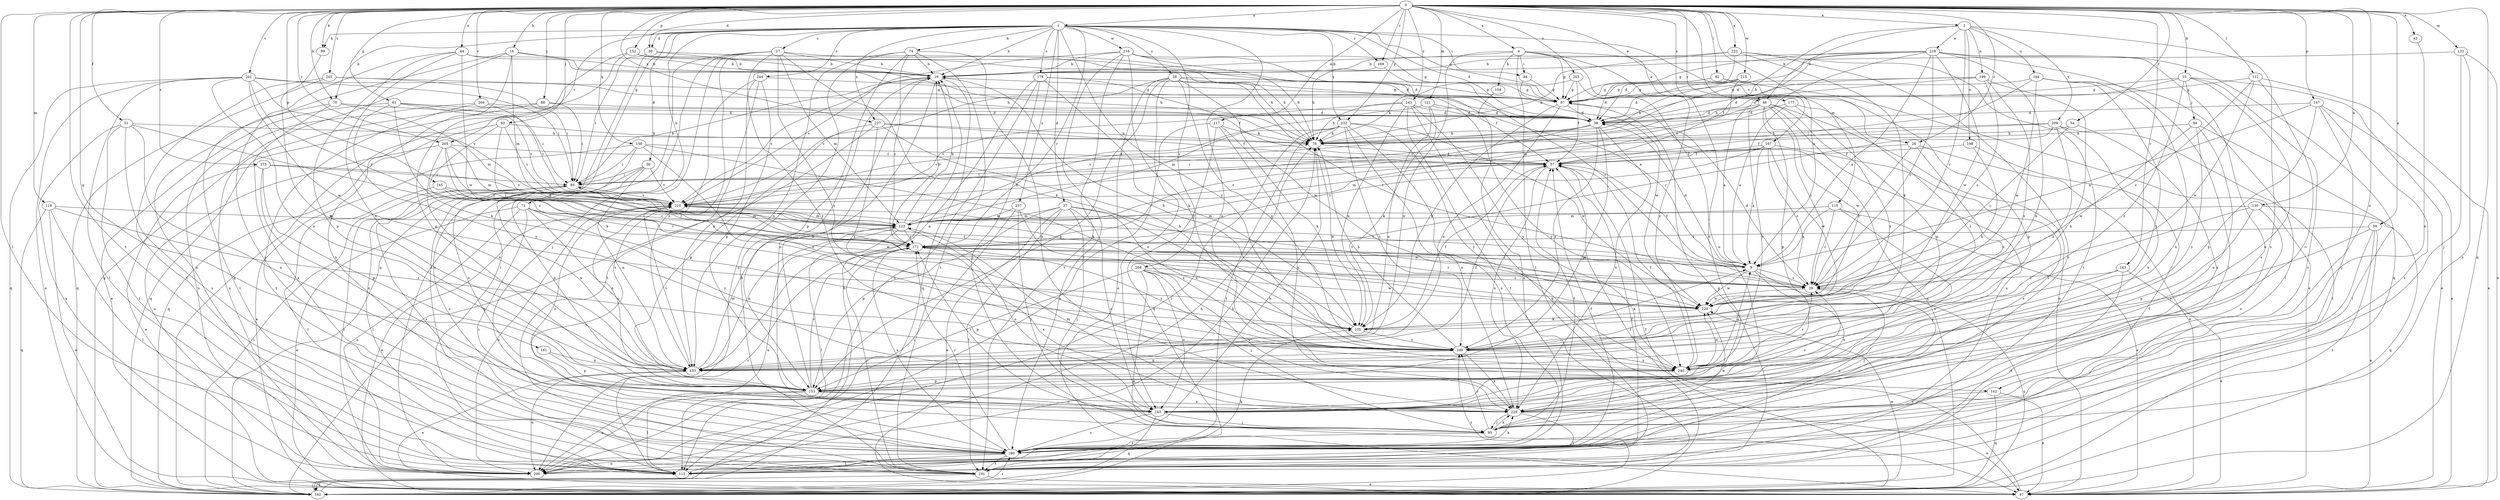 strict digraph  {
0;
1;
2;
4;
9;
15;
16;
19;
26;
27;
28;
29;
30;
36;
37;
38;
39;
43;
44;
46;
47;
51;
54;
57;
61;
67;
70;
71;
74;
76;
82;
84;
85;
88;
93;
94;
95;
99;
104;
105;
112;
113;
115;
116;
117;
121;
122;
123;
130;
133;
142;
143;
145;
147;
152;
153;
156;
161;
162;
163;
167;
169;
171;
175;
177;
178;
180;
191;
194;
198;
199;
200;
201;
202;
203;
204;
205;
208;
209;
210;
215;
216;
218;
220;
222;
227;
229;
232;
237;
240;
243;
244;
249;
0 -> 1  [label=a];
0 -> 2  [label=a];
0 -> 4  [label=a];
0 -> 9  [label=a];
0 -> 15  [label=b];
0 -> 16  [label=b];
0 -> 26  [label=c];
0 -> 30  [label=d];
0 -> 39  [label=e];
0 -> 43  [label=e];
0 -> 44  [label=e];
0 -> 46  [label=e];
0 -> 51  [label=f];
0 -> 54  [label=f];
0 -> 61  [label=g];
0 -> 70  [label=h];
0 -> 82  [label=i];
0 -> 88  [label=j];
0 -> 93  [label=j];
0 -> 99  [label=k];
0 -> 112  [label=l];
0 -> 113  [label=l];
0 -> 115  [label=m];
0 -> 116  [label=m];
0 -> 117  [label=m];
0 -> 121  [label=m];
0 -> 122  [label=m];
0 -> 130  [label=n];
0 -> 142  [label=o];
0 -> 145  [label=p];
0 -> 147  [label=p];
0 -> 152  [label=p];
0 -> 156  [label=q];
0 -> 161  [label=q];
0 -> 162  [label=q];
0 -> 163  [label=r];
0 -> 167  [label=r];
0 -> 169  [label=r];
0 -> 175  [label=s];
0 -> 177  [label=s];
0 -> 191  [label=t];
0 -> 201  [label=v];
0 -> 202  [label=v];
0 -> 203  [label=v];
0 -> 204  [label=v];
0 -> 205  [label=v];
0 -> 215  [label=w];
0 -> 222  [label=x];
0 -> 227  [label=x];
0 -> 232  [label=y];
0 -> 243  [label=z];
1 -> 19  [label=b];
1 -> 26  [label=c];
1 -> 27  [label=c];
1 -> 28  [label=c];
1 -> 30  [label=d];
1 -> 36  [label=d];
1 -> 37  [label=d];
1 -> 38  [label=d];
1 -> 67  [label=g];
1 -> 70  [label=h];
1 -> 71  [label=h];
1 -> 74  [label=h];
1 -> 84  [label=i];
1 -> 99  [label=k];
1 -> 142  [label=o];
1 -> 162  [label=q];
1 -> 169  [label=r];
1 -> 171  [label=r];
1 -> 178  [label=s];
1 -> 205  [label=v];
1 -> 208  [label=v];
1 -> 216  [label=w];
1 -> 227  [label=x];
1 -> 232  [label=y];
1 -> 237  [label=y];
1 -> 244  [label=z];
1 -> 249  [label=z];
2 -> 29  [label=c];
2 -> 46  [label=e];
2 -> 76  [label=h];
2 -> 180  [label=s];
2 -> 194  [label=u];
2 -> 198  [label=u];
2 -> 199  [label=u];
2 -> 209  [label=v];
2 -> 218  [label=w];
4 -> 19  [label=b];
4 -> 46  [label=e];
4 -> 67  [label=g];
4 -> 84  [label=i];
4 -> 104  [label=k];
4 -> 113  [label=l];
4 -> 133  [label=n];
4 -> 143  [label=o];
4 -> 240  [label=y];
9 -> 29  [label=c];
9 -> 38  [label=d];
9 -> 57  [label=f];
9 -> 171  [label=r];
9 -> 200  [label=u];
9 -> 210  [label=v];
9 -> 220  [label=w];
9 -> 229  [label=x];
15 -> 38  [label=d];
15 -> 47  [label=e];
15 -> 67  [label=g];
15 -> 94  [label=j];
15 -> 143  [label=o];
15 -> 180  [label=s];
15 -> 249  [label=z];
16 -> 19  [label=b];
16 -> 76  [label=h];
16 -> 123  [label=m];
16 -> 162  [label=q];
16 -> 180  [label=s];
16 -> 200  [label=u];
19 -> 67  [label=g];
19 -> 143  [label=o];
19 -> 162  [label=q];
19 -> 210  [label=v];
26 -> 29  [label=c];
26 -> 47  [label=e];
26 -> 57  [label=f];
26 -> 249  [label=z];
27 -> 19  [label=b];
27 -> 76  [label=h];
27 -> 95  [label=j];
27 -> 105  [label=k];
27 -> 113  [label=l];
27 -> 123  [label=m];
27 -> 133  [label=n];
27 -> 200  [label=u];
27 -> 240  [label=y];
27 -> 249  [label=z];
28 -> 29  [label=c];
28 -> 47  [label=e];
28 -> 57  [label=f];
28 -> 67  [label=g];
28 -> 143  [label=o];
28 -> 153  [label=p];
28 -> 210  [label=v];
28 -> 220  [label=w];
28 -> 249  [label=z];
29 -> 38  [label=d];
29 -> 85  [label=i];
29 -> 95  [label=j];
29 -> 171  [label=r];
29 -> 210  [label=v];
29 -> 220  [label=w];
30 -> 19  [label=b];
30 -> 76  [label=h];
30 -> 85  [label=i];
30 -> 191  [label=t];
36 -> 85  [label=i];
36 -> 133  [label=n];
36 -> 153  [label=p];
36 -> 180  [label=s];
36 -> 210  [label=v];
37 -> 47  [label=e];
37 -> 95  [label=j];
37 -> 123  [label=m];
37 -> 143  [label=o];
37 -> 153  [label=p];
37 -> 191  [label=t];
37 -> 220  [label=w];
37 -> 249  [label=z];
38 -> 76  [label=h];
38 -> 153  [label=p];
38 -> 171  [label=r];
38 -> 210  [label=v];
38 -> 229  [label=x];
38 -> 249  [label=z];
39 -> 47  [label=e];
39 -> 95  [label=j];
39 -> 171  [label=r];
39 -> 191  [label=t];
39 -> 240  [label=y];
43 -> 229  [label=x];
44 -> 19  [label=b];
44 -> 76  [label=h];
44 -> 133  [label=n];
44 -> 153  [label=p];
44 -> 180  [label=s];
44 -> 220  [label=w];
46 -> 9  [label=a];
46 -> 29  [label=c];
46 -> 38  [label=d];
46 -> 47  [label=e];
46 -> 153  [label=p];
46 -> 200  [label=u];
46 -> 210  [label=v];
46 -> 220  [label=w];
46 -> 240  [label=y];
46 -> 249  [label=z];
47 -> 57  [label=f];
51 -> 29  [label=c];
51 -> 76  [label=h];
51 -> 113  [label=l];
51 -> 180  [label=s];
51 -> 200  [label=u];
51 -> 229  [label=x];
54 -> 29  [label=c];
54 -> 76  [label=h];
54 -> 229  [label=x];
57 -> 85  [label=i];
57 -> 229  [label=x];
61 -> 38  [label=d];
61 -> 47  [label=e];
61 -> 85  [label=i];
61 -> 105  [label=k];
61 -> 210  [label=v];
61 -> 240  [label=y];
67 -> 38  [label=d];
67 -> 105  [label=k];
67 -> 133  [label=n];
67 -> 162  [label=q];
70 -> 38  [label=d];
70 -> 113  [label=l];
70 -> 123  [label=m];
70 -> 180  [label=s];
71 -> 47  [label=e];
71 -> 123  [label=m];
71 -> 133  [label=n];
71 -> 171  [label=r];
71 -> 180  [label=s];
71 -> 200  [label=u];
71 -> 240  [label=y];
74 -> 19  [label=b];
74 -> 133  [label=n];
74 -> 153  [label=p];
74 -> 171  [label=r];
74 -> 191  [label=t];
74 -> 200  [label=u];
74 -> 229  [label=x];
76 -> 57  [label=f];
76 -> 105  [label=k];
82 -> 38  [label=d];
82 -> 47  [label=e];
82 -> 67  [label=g];
82 -> 153  [label=p];
84 -> 67  [label=g];
84 -> 220  [label=w];
85 -> 19  [label=b];
85 -> 113  [label=l];
85 -> 133  [label=n];
85 -> 180  [label=s];
85 -> 210  [label=v];
88 -> 38  [label=d];
88 -> 85  [label=i];
88 -> 162  [label=q];
88 -> 200  [label=u];
93 -> 9  [label=a];
93 -> 76  [label=h];
93 -> 105  [label=k];
93 -> 162  [label=q];
93 -> 210  [label=v];
94 -> 76  [label=h];
94 -> 113  [label=l];
94 -> 143  [label=o];
94 -> 220  [label=w];
94 -> 240  [label=y];
95 -> 57  [label=f];
95 -> 180  [label=s];
95 -> 220  [label=w];
95 -> 229  [label=x];
95 -> 249  [label=z];
99 -> 133  [label=n];
104 -> 200  [label=u];
105 -> 19  [label=b];
105 -> 57  [label=f];
105 -> 249  [label=z];
112 -> 29  [label=c];
112 -> 47  [label=e];
112 -> 67  [label=g];
112 -> 143  [label=o];
112 -> 220  [label=w];
113 -> 76  [label=h];
113 -> 105  [label=k];
113 -> 171  [label=r];
115 -> 9  [label=a];
115 -> 29  [label=c];
115 -> 47  [label=e];
115 -> 123  [label=m];
115 -> 229  [label=x];
116 -> 47  [label=e];
116 -> 113  [label=l];
116 -> 123  [label=m];
116 -> 162  [label=q];
116 -> 249  [label=z];
117 -> 76  [label=h];
117 -> 105  [label=k];
117 -> 162  [label=q];
117 -> 200  [label=u];
117 -> 229  [label=x];
121 -> 38  [label=d];
121 -> 105  [label=k];
121 -> 123  [label=m];
121 -> 133  [label=n];
121 -> 240  [label=y];
122 -> 19  [label=b];
122 -> 47  [label=e];
122 -> 95  [label=j];
122 -> 180  [label=s];
123 -> 19  [label=b];
123 -> 76  [label=h];
123 -> 113  [label=l];
123 -> 133  [label=n];
123 -> 143  [label=o];
123 -> 171  [label=r];
123 -> 200  [label=u];
130 -> 123  [label=m];
130 -> 143  [label=o];
130 -> 153  [label=p];
130 -> 162  [label=q];
130 -> 249  [label=z];
133 -> 47  [label=e];
133 -> 57  [label=f];
133 -> 123  [label=m];
133 -> 200  [label=u];
133 -> 210  [label=v];
142 -> 47  [label=e];
142 -> 162  [label=q];
142 -> 229  [label=x];
143 -> 29  [label=c];
143 -> 95  [label=j];
143 -> 162  [label=q];
143 -> 171  [label=r];
143 -> 180  [label=s];
145 -> 113  [label=l];
145 -> 171  [label=r];
145 -> 210  [label=v];
145 -> 220  [label=w];
147 -> 9  [label=a];
147 -> 38  [label=d];
147 -> 47  [label=e];
147 -> 95  [label=j];
147 -> 153  [label=p];
147 -> 180  [label=s];
152 -> 19  [label=b];
152 -> 38  [label=d];
152 -> 76  [label=h];
152 -> 153  [label=p];
152 -> 162  [label=q];
153 -> 19  [label=b];
153 -> 113  [label=l];
153 -> 143  [label=o];
153 -> 171  [label=r];
153 -> 200  [label=u];
153 -> 210  [label=v];
153 -> 229  [label=x];
156 -> 47  [label=e];
156 -> 57  [label=f];
156 -> 85  [label=i];
156 -> 105  [label=k];
156 -> 143  [label=o];
156 -> 249  [label=z];
161 -> 133  [label=n];
161 -> 153  [label=p];
162 -> 19  [label=b];
162 -> 29  [label=c];
162 -> 57  [label=f];
162 -> 85  [label=i];
162 -> 180  [label=s];
162 -> 220  [label=w];
162 -> 249  [label=z];
163 -> 29  [label=c];
163 -> 47  [label=e];
163 -> 191  [label=t];
163 -> 240  [label=y];
167 -> 9  [label=a];
167 -> 29  [label=c];
167 -> 57  [label=f];
167 -> 85  [label=i];
167 -> 123  [label=m];
167 -> 171  [label=r];
167 -> 180  [label=s];
167 -> 220  [label=w];
169 -> 29  [label=c];
169 -> 76  [label=h];
171 -> 9  [label=a];
171 -> 19  [label=b];
171 -> 180  [label=s];
171 -> 229  [label=x];
171 -> 249  [label=z];
175 -> 47  [label=e];
175 -> 85  [label=i];
175 -> 153  [label=p];
175 -> 210  [label=v];
175 -> 229  [label=x];
177 -> 9  [label=a];
177 -> 38  [label=d];
177 -> 133  [label=n];
177 -> 249  [label=z];
178 -> 57  [label=f];
178 -> 67  [label=g];
178 -> 95  [label=j];
178 -> 105  [label=k];
178 -> 133  [label=n];
178 -> 200  [label=u];
180 -> 57  [label=f];
180 -> 76  [label=h];
180 -> 113  [label=l];
180 -> 171  [label=r];
180 -> 191  [label=t];
180 -> 200  [label=u];
180 -> 229  [label=x];
191 -> 19  [label=b];
191 -> 47  [label=e];
191 -> 67  [label=g];
191 -> 162  [label=q];
191 -> 171  [label=r];
194 -> 67  [label=g];
194 -> 85  [label=i];
194 -> 113  [label=l];
194 -> 220  [label=w];
194 -> 229  [label=x];
194 -> 240  [label=y];
198 -> 57  [label=f];
198 -> 105  [label=k];
198 -> 191  [label=t];
199 -> 29  [label=c];
199 -> 38  [label=d];
199 -> 67  [label=g];
199 -> 76  [label=h];
199 -> 133  [label=n];
199 -> 249  [label=z];
200 -> 57  [label=f];
200 -> 76  [label=h];
200 -> 85  [label=i];
201 -> 47  [label=e];
201 -> 67  [label=g];
201 -> 85  [label=i];
201 -> 113  [label=l];
201 -> 133  [label=n];
201 -> 162  [label=q];
201 -> 171  [label=r];
201 -> 210  [label=v];
201 -> 220  [label=w];
202 -> 67  [label=g];
202 -> 85  [label=i];
202 -> 162  [label=q];
202 -> 191  [label=t];
203 -> 57  [label=f];
203 -> 67  [label=g];
203 -> 76  [label=h];
203 -> 143  [label=o];
204 -> 38  [label=d];
204 -> 191  [label=t];
204 -> 200  [label=u];
204 -> 210  [label=v];
205 -> 29  [label=c];
205 -> 57  [label=f];
205 -> 123  [label=m];
205 -> 133  [label=n];
205 -> 171  [label=r];
205 -> 200  [label=u];
208 -> 29  [label=c];
208 -> 47  [label=e];
208 -> 95  [label=j];
208 -> 143  [label=o];
208 -> 153  [label=p];
208 -> 220  [label=w];
208 -> 229  [label=x];
209 -> 57  [label=f];
209 -> 76  [label=h];
209 -> 171  [label=r];
209 -> 191  [label=t];
209 -> 229  [label=x];
209 -> 249  [label=z];
210 -> 47  [label=e];
210 -> 123  [label=m];
210 -> 143  [label=o];
210 -> 200  [label=u];
215 -> 38  [label=d];
215 -> 67  [label=g];
215 -> 76  [label=h];
215 -> 123  [label=m];
216 -> 9  [label=a];
216 -> 19  [label=b];
216 -> 38  [label=d];
216 -> 67  [label=g];
216 -> 180  [label=s];
216 -> 191  [label=t];
216 -> 210  [label=v];
216 -> 240  [label=y];
218 -> 9  [label=a];
218 -> 19  [label=b];
218 -> 29  [label=c];
218 -> 38  [label=d];
218 -> 57  [label=f];
218 -> 67  [label=g];
218 -> 113  [label=l];
218 -> 133  [label=n];
218 -> 162  [label=q];
218 -> 180  [label=s];
218 -> 210  [label=v];
218 -> 220  [label=w];
220 -> 105  [label=k];
222 -> 19  [label=b];
222 -> 38  [label=d];
222 -> 76  [label=h];
222 -> 105  [label=k];
222 -> 180  [label=s];
222 -> 191  [label=t];
227 -> 57  [label=f];
227 -> 76  [label=h];
227 -> 105  [label=k];
227 -> 153  [label=p];
227 -> 162  [label=q];
227 -> 249  [label=z];
229 -> 47  [label=e];
229 -> 95  [label=j];
229 -> 113  [label=l];
229 -> 123  [label=m];
232 -> 76  [label=h];
232 -> 113  [label=l];
232 -> 180  [label=s];
232 -> 191  [label=t];
232 -> 210  [label=v];
232 -> 220  [label=w];
232 -> 229  [label=x];
232 -> 240  [label=y];
232 -> 249  [label=z];
237 -> 95  [label=j];
237 -> 113  [label=l];
237 -> 123  [label=m];
237 -> 249  [label=z];
240 -> 9  [label=a];
240 -> 29  [label=c];
240 -> 57  [label=f];
240 -> 153  [label=p];
240 -> 220  [label=w];
243 -> 38  [label=d];
243 -> 76  [label=h];
243 -> 105  [label=k];
243 -> 162  [label=q];
243 -> 191  [label=t];
243 -> 210  [label=v];
243 -> 240  [label=y];
244 -> 67  [label=g];
244 -> 133  [label=n];
244 -> 153  [label=p];
244 -> 180  [label=s];
244 -> 191  [label=t];
249 -> 9  [label=a];
249 -> 76  [label=h];
249 -> 133  [label=n];
249 -> 229  [label=x];
249 -> 240  [label=y];
}
